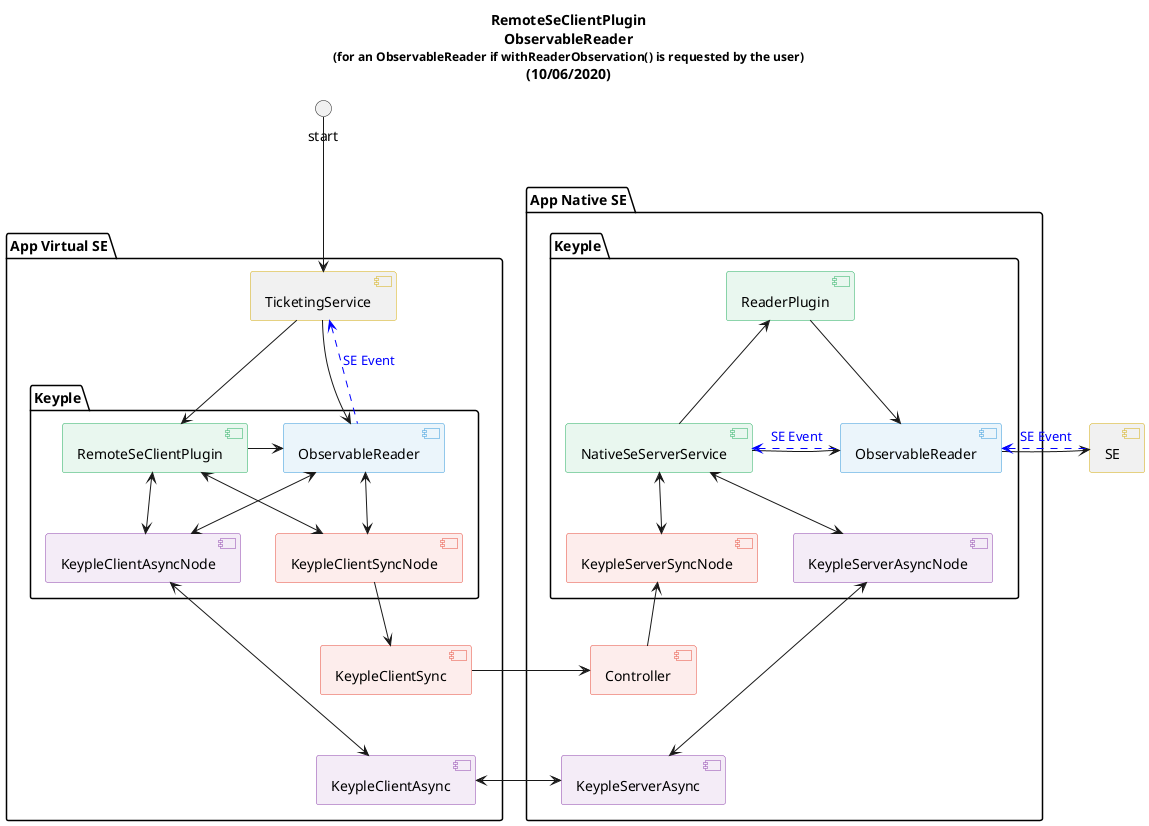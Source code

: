 @startuml
title
    RemoteSeClientPlugin
    ObservableReader
    <font size=12>(for an ObservableReader if withReaderObservation() is requested by the user)
    (10/06/2020)
end title

' == THEME ==

'Couleurs issues de : https://htmlcolorcodes.com/fr/tableau-de-couleur/tableau-de-couleur-design-plat/
skinparam Shadowing false
skinparam component {
    BorderColor #D4AC0D
    ' Red
    BackgroundColor<<red>> #FDEDEC
    BorderColor<<red>> #E74C3C
    ' Purple
    BackgroundColor<<purple>> #F4ECF7
    BorderColor<<purple>> #8E44AD
    ' blue
    BackgroundColor<<blue>> #EBF5FB
    BorderColor<<blue>> #3498DB
    ' Green
    BackgroundColor<<green>> #E9F7EF
    BorderColor<<green>> #27AE60
    ' Grey
    BackgroundColor<<grey>> #EAECEE
    BorderColor<<grey>> #2C3E50
}
hide <<red>> stereotype
hide <<purple>> stereotype
hide <<blue>> stereotype
hide <<green>> stereotype
hide <<grey>> stereotype

' == CONTENT ==

package "App Virtual SE" {
    [TicketingService] as master
    package "Keyple" as virtualKeyple {
        [ObservableReader] as virtualReader <<blue>>
        [RemoteSeClientPlugin] <<green>>
        [KeypleClientSyncNode] <<red>>
        [KeypleClientAsyncNode] as virtualAsyncNode <<purple>>
    }
    [KeypleClientSync] <<red>>
    [KeypleClientAsync] as virtualAsyncSender <<purple>>
}
[SE]
package "App Native SE" {
    package "Keyple" as nativeKeyple {
        [ObservableReader] as nativeReader <<blue>>
        [ReaderPlugin] <<green>>
        [NativeSeServerService] <<green>>
        [KeypleServerSyncNode] <<red>>
        [KeypleServerAsyncNode] as nativeAsyncNode <<purple>>
    }
    [Controller] <<red>>
    [KeypleServerAsync] as nativeAsyncSender <<purple>>
}

'utilisation
master <-up- start
master --> virtualReader
master --> [RemoteSeClientPlugin]
[RemoteSeClientPlugin] -> virtualReader
[RemoteSeClientPlugin] <--> [KeypleClientSyncNode]
[RemoteSeClientPlugin] <--> virtualAsyncNode
virtualReader <--> [KeypleClientSyncNode]
virtualReader <--> virtualAsyncNode
[KeypleClientSyncNode] --> [KeypleClientSync]
virtualAsyncNode <--> virtualAsyncSender
virtualReader .up.> master #Blue : <color:blue>SE Event

[ReaderPlugin] --> nativeReader
nativeReader -right-> [SE]
[NativeSeServerService] -up-> [ReaderPlugin]
[NativeSeServerService] -right-> nativeReader
[NativeSeServerService] <--> [KeypleServerSyncNode]
[NativeSeServerService] <--> nativeAsyncNode
[Controller] -up-> [KeypleServerSyncNode]
nativeAsyncSender <-up-> nativeAsyncNode
[SE] .left.> nativeReader #Blue : <color:blue>SE Event
nativeReader .left.> NativeSeServerService #Blue : <color:blue>SE Event

[KeypleClientSync] -> [Controller]
virtualAsyncSender <-> nativeAsyncSender

' == LAYOUT ==
[KeypleClientSync] -[hidden]- virtualAsyncSender
[Controller] -[hidden]- nativeAsyncSender
virtualAsyncNode -[hidden]right- [KeypleClientSyncNode]
[KeypleServerSyncNode] -[hidden]right- nativeAsyncNode
'nativeAsyncNode -[hidden]right- [KeypleClientSyncNode]

@enduml